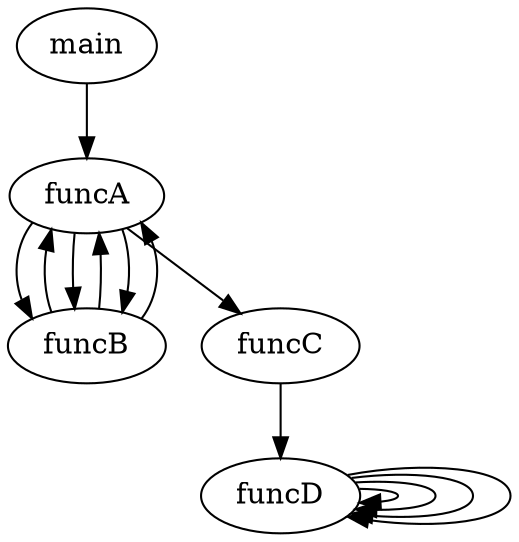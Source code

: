 digraph FunctionCalls {
	rankdir=TB;
	node [shape=ellipse];
	main;
	main -> funcA;
	funcA;
	funcA -> funcB;
	funcB;
	funcB -> funcA;
	funcA;
	funcA -> funcB;
	funcB;
	funcB -> funcA;
	funcA;
	funcA -> funcB;
	funcB;
	funcB -> funcA;
	funcA;
	funcA -> funcC;
	funcC;
	funcC -> funcD;
	funcD;
	funcD -> funcD;
	funcD;
	funcD -> funcD;
	funcD;
	funcD -> funcD;
	funcD;
	funcD -> funcD;
	funcD;
}
